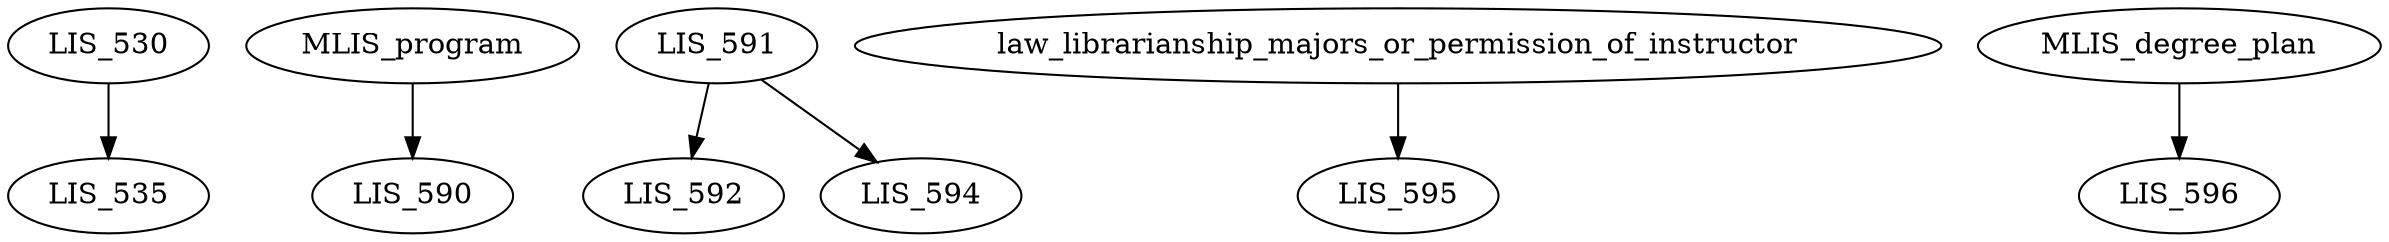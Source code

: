 digraph G {
    edge [color=black];
    LIS_530 -> LIS_535;
    edge [color=black];
    MLIS_program -> LIS_590;
    edge [color=black];
    LIS_591 -> LIS_592;
    edge [color=black];
    LIS_591 -> LIS_594;
    edge [color=black];
    law_librarianship_majors_or_permission_of_instructor -> LIS_595;
    edge [color=black];
    MLIS_degree_plan -> LIS_596;
}
